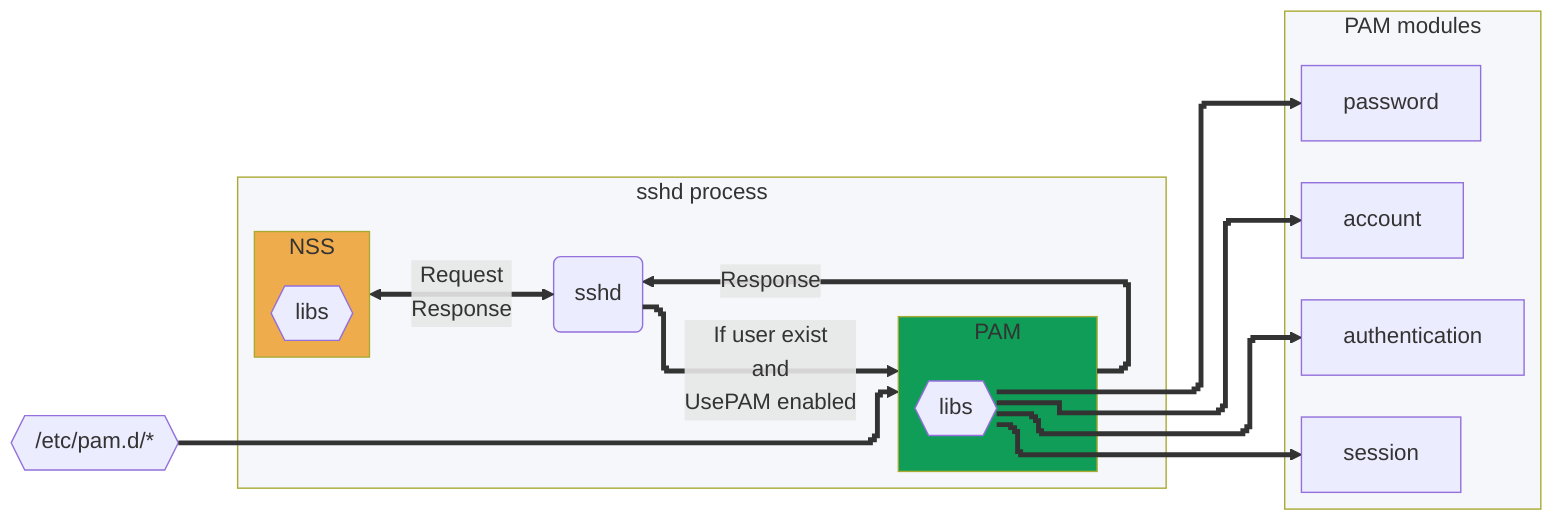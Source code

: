 %%{init: {
    "flowchart" : { 'curve' : 'stepBefore', 'defaultRenderer': 'elk' }
  }
}%%
flowchart LR
    subgraph sshd_p[sshd process]
        direction TB
        sshd("sshd") ======> |If user exist <br>and<br> UsePAM enabled|libpam(PAM)
        subgraph libnss[NSS]
            direction RL
            nss{{"libs"}}
        end
        subgraph libpam[PAM]
            direction RL
            pam{{"libs"}}
        end
    end
    %% subgraph pamcfg[PAM configs]
        %% direction TB
        cfg{{"/etc/pam.d/*"}} ==> libpam
    %% end

    subgraph modules[PAM modules]
        pam ==> account
        pam ==> authentication
        pam ==> password
        pam ==> session
    end
    libnss <==> |Request<br>Response|sshd
    libpam ==> |Response|sshd

    classDef pam fill:#0f9d58;
    classDef nss fill:#eeac4d;
    classDef sshd_p fill:#f6f7fb
    class libpam pam
    class libnss nss
    class sshd_p sshd_p
    class modules sshd_p